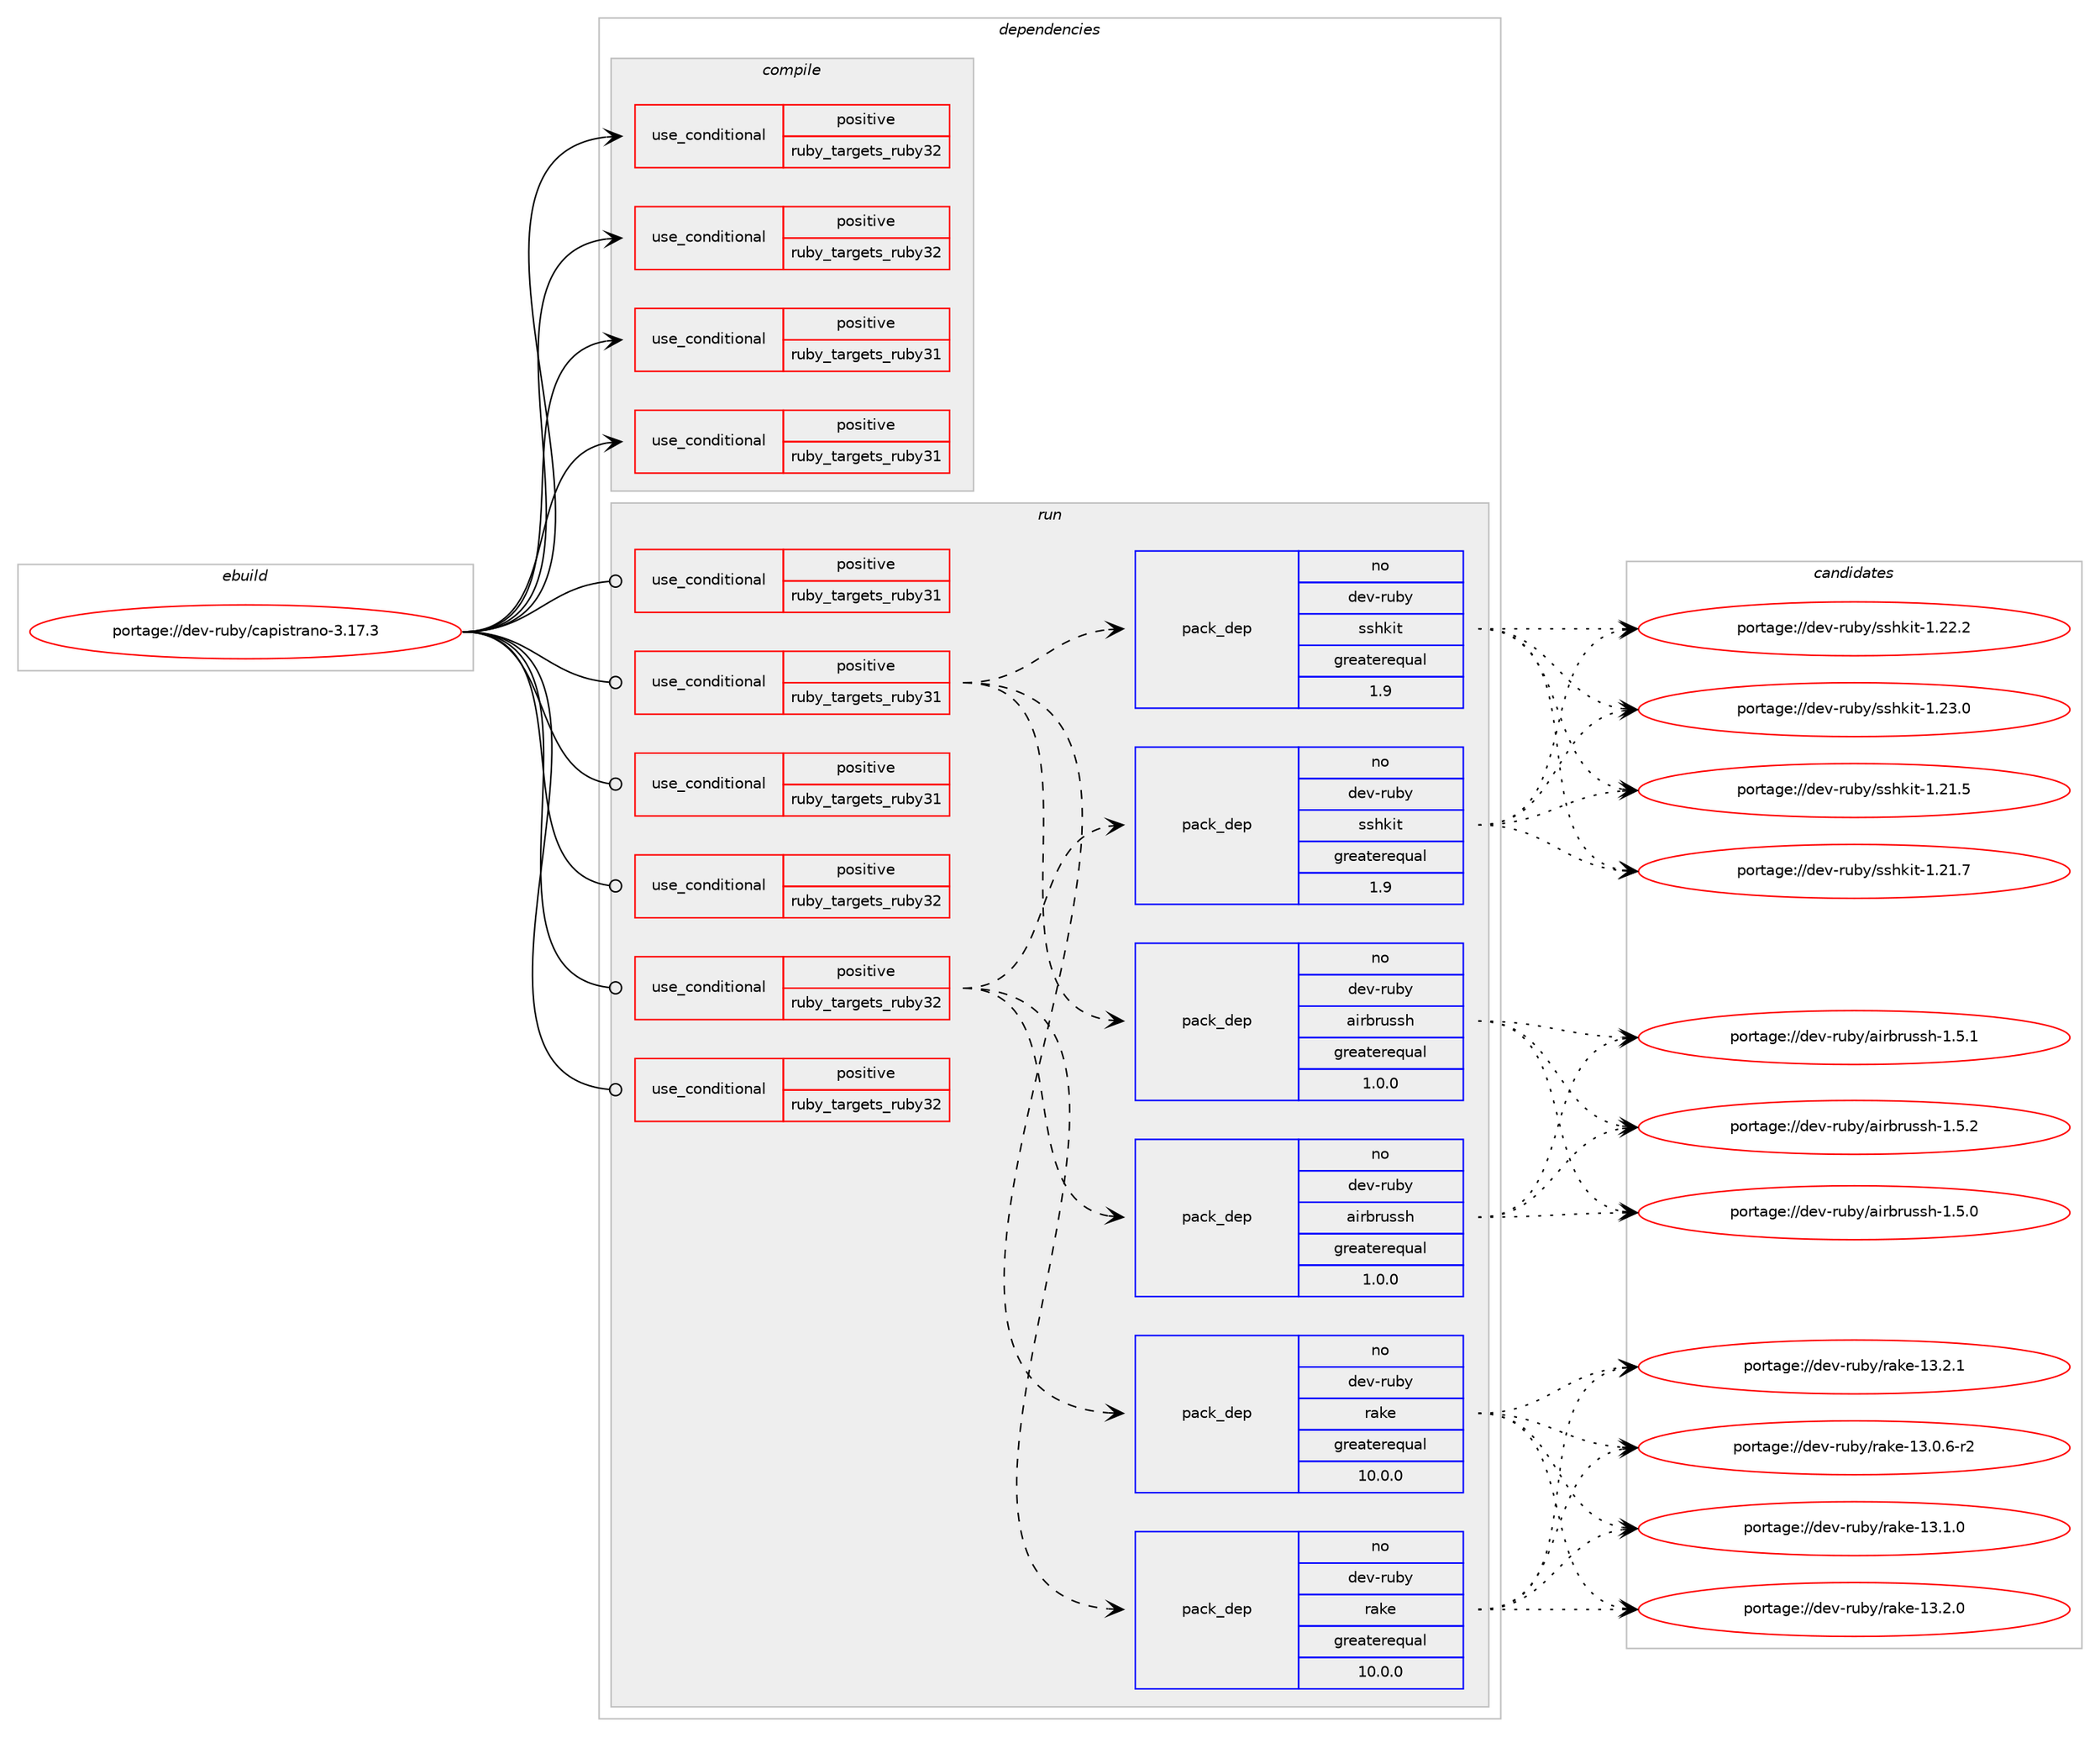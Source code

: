 digraph prolog {

# *************
# Graph options
# *************

newrank=true;
concentrate=true;
compound=true;
graph [rankdir=LR,fontname=Helvetica,fontsize=10,ranksep=1.5];#, ranksep=2.5, nodesep=0.2];
edge  [arrowhead=vee];
node  [fontname=Helvetica,fontsize=10];

# **********
# The ebuild
# **********

subgraph cluster_leftcol {
color=gray;
rank=same;
label=<<i>ebuild</i>>;
id [label="portage://dev-ruby/capistrano-3.17.3", color=red, width=4, href="../dev-ruby/capistrano-3.17.3.svg"];
}

# ****************
# The dependencies
# ****************

subgraph cluster_midcol {
color=gray;
label=<<i>dependencies</i>>;
subgraph cluster_compile {
fillcolor="#eeeeee";
style=filled;
label=<<i>compile</i>>;
subgraph cond44179 {
dependency91028 [label=<<TABLE BORDER="0" CELLBORDER="1" CELLSPACING="0" CELLPADDING="4"><TR><TD ROWSPAN="3" CELLPADDING="10">use_conditional</TD></TR><TR><TD>positive</TD></TR><TR><TD>ruby_targets_ruby31</TD></TR></TABLE>>, shape=none, color=red];
# *** BEGIN UNKNOWN DEPENDENCY TYPE (TODO) ***
# dependency91028 -> package_dependency(portage://dev-ruby/capistrano-3.17.3,install,no,dev-lang,ruby,none,[,,],[slot(3.1)],[])
# *** END UNKNOWN DEPENDENCY TYPE (TODO) ***

}
id:e -> dependency91028:w [weight=20,style="solid",arrowhead="vee"];
subgraph cond44180 {
dependency91029 [label=<<TABLE BORDER="0" CELLBORDER="1" CELLSPACING="0" CELLPADDING="4"><TR><TD ROWSPAN="3" CELLPADDING="10">use_conditional</TD></TR><TR><TD>positive</TD></TR><TR><TD>ruby_targets_ruby31</TD></TR></TABLE>>, shape=none, color=red];
# *** BEGIN UNKNOWN DEPENDENCY TYPE (TODO) ***
# dependency91029 -> package_dependency(portage://dev-ruby/capistrano-3.17.3,install,no,virtual,rubygems,none,[,,],[],[use(enable(ruby_targets_ruby31),negative)])
# *** END UNKNOWN DEPENDENCY TYPE (TODO) ***

}
id:e -> dependency91029:w [weight=20,style="solid",arrowhead="vee"];
subgraph cond44181 {
dependency91030 [label=<<TABLE BORDER="0" CELLBORDER="1" CELLSPACING="0" CELLPADDING="4"><TR><TD ROWSPAN="3" CELLPADDING="10">use_conditional</TD></TR><TR><TD>positive</TD></TR><TR><TD>ruby_targets_ruby32</TD></TR></TABLE>>, shape=none, color=red];
# *** BEGIN UNKNOWN DEPENDENCY TYPE (TODO) ***
# dependency91030 -> package_dependency(portage://dev-ruby/capistrano-3.17.3,install,no,dev-lang,ruby,none,[,,],[slot(3.2)],[])
# *** END UNKNOWN DEPENDENCY TYPE (TODO) ***

}
id:e -> dependency91030:w [weight=20,style="solid",arrowhead="vee"];
subgraph cond44182 {
dependency91031 [label=<<TABLE BORDER="0" CELLBORDER="1" CELLSPACING="0" CELLPADDING="4"><TR><TD ROWSPAN="3" CELLPADDING="10">use_conditional</TD></TR><TR><TD>positive</TD></TR><TR><TD>ruby_targets_ruby32</TD></TR></TABLE>>, shape=none, color=red];
# *** BEGIN UNKNOWN DEPENDENCY TYPE (TODO) ***
# dependency91031 -> package_dependency(portage://dev-ruby/capistrano-3.17.3,install,no,virtual,rubygems,none,[,,],[],[use(enable(ruby_targets_ruby32),negative)])
# *** END UNKNOWN DEPENDENCY TYPE (TODO) ***

}
id:e -> dependency91031:w [weight=20,style="solid",arrowhead="vee"];
}
subgraph cluster_compileandrun {
fillcolor="#eeeeee";
style=filled;
label=<<i>compile and run</i>>;
}
subgraph cluster_run {
fillcolor="#eeeeee";
style=filled;
label=<<i>run</i>>;
subgraph cond44183 {
dependency91032 [label=<<TABLE BORDER="0" CELLBORDER="1" CELLSPACING="0" CELLPADDING="4"><TR><TD ROWSPAN="3" CELLPADDING="10">use_conditional</TD></TR><TR><TD>positive</TD></TR><TR><TD>ruby_targets_ruby31</TD></TR></TABLE>>, shape=none, color=red];
# *** BEGIN UNKNOWN DEPENDENCY TYPE (TODO) ***
# dependency91032 -> package_dependency(portage://dev-ruby/capistrano-3.17.3,run,no,dev-lang,ruby,none,[,,],[slot(3.1)],[])
# *** END UNKNOWN DEPENDENCY TYPE (TODO) ***

}
id:e -> dependency91032:w [weight=20,style="solid",arrowhead="odot"];
subgraph cond44184 {
dependency91033 [label=<<TABLE BORDER="0" CELLBORDER="1" CELLSPACING="0" CELLPADDING="4"><TR><TD ROWSPAN="3" CELLPADDING="10">use_conditional</TD></TR><TR><TD>positive</TD></TR><TR><TD>ruby_targets_ruby31</TD></TR></TABLE>>, shape=none, color=red];
subgraph pack45589 {
dependency91034 [label=<<TABLE BORDER="0" CELLBORDER="1" CELLSPACING="0" CELLPADDING="4" WIDTH="220"><TR><TD ROWSPAN="6" CELLPADDING="30">pack_dep</TD></TR><TR><TD WIDTH="110">no</TD></TR><TR><TD>dev-ruby</TD></TR><TR><TD>airbrussh</TD></TR><TR><TD>greaterequal</TD></TR><TR><TD>1.0.0</TD></TR></TABLE>>, shape=none, color=blue];
}
dependency91033:e -> dependency91034:w [weight=20,style="dashed",arrowhead="vee"];
subgraph pack45590 {
dependency91035 [label=<<TABLE BORDER="0" CELLBORDER="1" CELLSPACING="0" CELLPADDING="4" WIDTH="220"><TR><TD ROWSPAN="6" CELLPADDING="30">pack_dep</TD></TR><TR><TD WIDTH="110">no</TD></TR><TR><TD>dev-ruby</TD></TR><TR><TD>sshkit</TD></TR><TR><TD>greaterequal</TD></TR><TR><TD>1.9</TD></TR></TABLE>>, shape=none, color=blue];
}
dependency91033:e -> dependency91035:w [weight=20,style="dashed",arrowhead="vee"];
subgraph pack45591 {
dependency91036 [label=<<TABLE BORDER="0" CELLBORDER="1" CELLSPACING="0" CELLPADDING="4" WIDTH="220"><TR><TD ROWSPAN="6" CELLPADDING="30">pack_dep</TD></TR><TR><TD WIDTH="110">no</TD></TR><TR><TD>dev-ruby</TD></TR><TR><TD>rake</TD></TR><TR><TD>greaterequal</TD></TR><TR><TD>10.0.0</TD></TR></TABLE>>, shape=none, color=blue];
}
dependency91033:e -> dependency91036:w [weight=20,style="dashed",arrowhead="vee"];
# *** BEGIN UNKNOWN DEPENDENCY TYPE (TODO) ***
# dependency91033 -> package_dependency(portage://dev-ruby/capistrano-3.17.3,run,no,dev-ruby,i18n,none,[,,],any_different_slot,[use(enable(ruby_targets_ruby31),negative)])
# *** END UNKNOWN DEPENDENCY TYPE (TODO) ***

}
id:e -> dependency91033:w [weight=20,style="solid",arrowhead="odot"];
subgraph cond44185 {
dependency91037 [label=<<TABLE BORDER="0" CELLBORDER="1" CELLSPACING="0" CELLPADDING="4"><TR><TD ROWSPAN="3" CELLPADDING="10">use_conditional</TD></TR><TR><TD>positive</TD></TR><TR><TD>ruby_targets_ruby31</TD></TR></TABLE>>, shape=none, color=red];
# *** BEGIN UNKNOWN DEPENDENCY TYPE (TODO) ***
# dependency91037 -> package_dependency(portage://dev-ruby/capistrano-3.17.3,run,no,virtual,rubygems,none,[,,],[],[use(enable(ruby_targets_ruby31),negative)])
# *** END UNKNOWN DEPENDENCY TYPE (TODO) ***

}
id:e -> dependency91037:w [weight=20,style="solid",arrowhead="odot"];
subgraph cond44186 {
dependency91038 [label=<<TABLE BORDER="0" CELLBORDER="1" CELLSPACING="0" CELLPADDING="4"><TR><TD ROWSPAN="3" CELLPADDING="10">use_conditional</TD></TR><TR><TD>positive</TD></TR><TR><TD>ruby_targets_ruby32</TD></TR></TABLE>>, shape=none, color=red];
# *** BEGIN UNKNOWN DEPENDENCY TYPE (TODO) ***
# dependency91038 -> package_dependency(portage://dev-ruby/capistrano-3.17.3,run,no,dev-lang,ruby,none,[,,],[slot(3.2)],[])
# *** END UNKNOWN DEPENDENCY TYPE (TODO) ***

}
id:e -> dependency91038:w [weight=20,style="solid",arrowhead="odot"];
subgraph cond44187 {
dependency91039 [label=<<TABLE BORDER="0" CELLBORDER="1" CELLSPACING="0" CELLPADDING="4"><TR><TD ROWSPAN="3" CELLPADDING="10">use_conditional</TD></TR><TR><TD>positive</TD></TR><TR><TD>ruby_targets_ruby32</TD></TR></TABLE>>, shape=none, color=red];
subgraph pack45592 {
dependency91040 [label=<<TABLE BORDER="0" CELLBORDER="1" CELLSPACING="0" CELLPADDING="4" WIDTH="220"><TR><TD ROWSPAN="6" CELLPADDING="30">pack_dep</TD></TR><TR><TD WIDTH="110">no</TD></TR><TR><TD>dev-ruby</TD></TR><TR><TD>airbrussh</TD></TR><TR><TD>greaterequal</TD></TR><TR><TD>1.0.0</TD></TR></TABLE>>, shape=none, color=blue];
}
dependency91039:e -> dependency91040:w [weight=20,style="dashed",arrowhead="vee"];
subgraph pack45593 {
dependency91041 [label=<<TABLE BORDER="0" CELLBORDER="1" CELLSPACING="0" CELLPADDING="4" WIDTH="220"><TR><TD ROWSPAN="6" CELLPADDING="30">pack_dep</TD></TR><TR><TD WIDTH="110">no</TD></TR><TR><TD>dev-ruby</TD></TR><TR><TD>sshkit</TD></TR><TR><TD>greaterequal</TD></TR><TR><TD>1.9</TD></TR></TABLE>>, shape=none, color=blue];
}
dependency91039:e -> dependency91041:w [weight=20,style="dashed",arrowhead="vee"];
subgraph pack45594 {
dependency91042 [label=<<TABLE BORDER="0" CELLBORDER="1" CELLSPACING="0" CELLPADDING="4" WIDTH="220"><TR><TD ROWSPAN="6" CELLPADDING="30">pack_dep</TD></TR><TR><TD WIDTH="110">no</TD></TR><TR><TD>dev-ruby</TD></TR><TR><TD>rake</TD></TR><TR><TD>greaterequal</TD></TR><TR><TD>10.0.0</TD></TR></TABLE>>, shape=none, color=blue];
}
dependency91039:e -> dependency91042:w [weight=20,style="dashed",arrowhead="vee"];
# *** BEGIN UNKNOWN DEPENDENCY TYPE (TODO) ***
# dependency91039 -> package_dependency(portage://dev-ruby/capistrano-3.17.3,run,no,dev-ruby,i18n,none,[,,],any_different_slot,[use(enable(ruby_targets_ruby32),negative)])
# *** END UNKNOWN DEPENDENCY TYPE (TODO) ***

}
id:e -> dependency91039:w [weight=20,style="solid",arrowhead="odot"];
subgraph cond44188 {
dependency91043 [label=<<TABLE BORDER="0" CELLBORDER="1" CELLSPACING="0" CELLPADDING="4"><TR><TD ROWSPAN="3" CELLPADDING="10">use_conditional</TD></TR><TR><TD>positive</TD></TR><TR><TD>ruby_targets_ruby32</TD></TR></TABLE>>, shape=none, color=red];
# *** BEGIN UNKNOWN DEPENDENCY TYPE (TODO) ***
# dependency91043 -> package_dependency(portage://dev-ruby/capistrano-3.17.3,run,no,virtual,rubygems,none,[,,],[],[use(enable(ruby_targets_ruby32),negative)])
# *** END UNKNOWN DEPENDENCY TYPE (TODO) ***

}
id:e -> dependency91043:w [weight=20,style="solid",arrowhead="odot"];
}
}

# **************
# The candidates
# **************

subgraph cluster_choices {
rank=same;
color=gray;
label=<<i>candidates</i>>;

subgraph choice45589 {
color=black;
nodesep=1;
choice1001011184511411798121479710511498114117115115104454946534648 [label="portage://dev-ruby/airbrussh-1.5.0", color=red, width=4,href="../dev-ruby/airbrussh-1.5.0.svg"];
choice1001011184511411798121479710511498114117115115104454946534649 [label="portage://dev-ruby/airbrussh-1.5.1", color=red, width=4,href="../dev-ruby/airbrussh-1.5.1.svg"];
choice1001011184511411798121479710511498114117115115104454946534650 [label="portage://dev-ruby/airbrussh-1.5.2", color=red, width=4,href="../dev-ruby/airbrussh-1.5.2.svg"];
dependency91034:e -> choice1001011184511411798121479710511498114117115115104454946534648:w [style=dotted,weight="100"];
dependency91034:e -> choice1001011184511411798121479710511498114117115115104454946534649:w [style=dotted,weight="100"];
dependency91034:e -> choice1001011184511411798121479710511498114117115115104454946534650:w [style=dotted,weight="100"];
}
subgraph choice45590 {
color=black;
nodesep=1;
choice10010111845114117981214711511510410710511645494650494653 [label="portage://dev-ruby/sshkit-1.21.5", color=red, width=4,href="../dev-ruby/sshkit-1.21.5.svg"];
choice10010111845114117981214711511510410710511645494650494655 [label="portage://dev-ruby/sshkit-1.21.7", color=red, width=4,href="../dev-ruby/sshkit-1.21.7.svg"];
choice10010111845114117981214711511510410710511645494650504650 [label="portage://dev-ruby/sshkit-1.22.2", color=red, width=4,href="../dev-ruby/sshkit-1.22.2.svg"];
choice10010111845114117981214711511510410710511645494650514648 [label="portage://dev-ruby/sshkit-1.23.0", color=red, width=4,href="../dev-ruby/sshkit-1.23.0.svg"];
dependency91035:e -> choice10010111845114117981214711511510410710511645494650494653:w [style=dotted,weight="100"];
dependency91035:e -> choice10010111845114117981214711511510410710511645494650494655:w [style=dotted,weight="100"];
dependency91035:e -> choice10010111845114117981214711511510410710511645494650504650:w [style=dotted,weight="100"];
dependency91035:e -> choice10010111845114117981214711511510410710511645494650514648:w [style=dotted,weight="100"];
}
subgraph choice45591 {
color=black;
nodesep=1;
choice10010111845114117981214711497107101454951464846544511450 [label="portage://dev-ruby/rake-13.0.6-r2", color=red, width=4,href="../dev-ruby/rake-13.0.6-r2.svg"];
choice1001011184511411798121471149710710145495146494648 [label="portage://dev-ruby/rake-13.1.0", color=red, width=4,href="../dev-ruby/rake-13.1.0.svg"];
choice1001011184511411798121471149710710145495146504648 [label="portage://dev-ruby/rake-13.2.0", color=red, width=4,href="../dev-ruby/rake-13.2.0.svg"];
choice1001011184511411798121471149710710145495146504649 [label="portage://dev-ruby/rake-13.2.1", color=red, width=4,href="../dev-ruby/rake-13.2.1.svg"];
dependency91036:e -> choice10010111845114117981214711497107101454951464846544511450:w [style=dotted,weight="100"];
dependency91036:e -> choice1001011184511411798121471149710710145495146494648:w [style=dotted,weight="100"];
dependency91036:e -> choice1001011184511411798121471149710710145495146504648:w [style=dotted,weight="100"];
dependency91036:e -> choice1001011184511411798121471149710710145495146504649:w [style=dotted,weight="100"];
}
subgraph choice45592 {
color=black;
nodesep=1;
choice1001011184511411798121479710511498114117115115104454946534648 [label="portage://dev-ruby/airbrussh-1.5.0", color=red, width=4,href="../dev-ruby/airbrussh-1.5.0.svg"];
choice1001011184511411798121479710511498114117115115104454946534649 [label="portage://dev-ruby/airbrussh-1.5.1", color=red, width=4,href="../dev-ruby/airbrussh-1.5.1.svg"];
choice1001011184511411798121479710511498114117115115104454946534650 [label="portage://dev-ruby/airbrussh-1.5.2", color=red, width=4,href="../dev-ruby/airbrussh-1.5.2.svg"];
dependency91040:e -> choice1001011184511411798121479710511498114117115115104454946534648:w [style=dotted,weight="100"];
dependency91040:e -> choice1001011184511411798121479710511498114117115115104454946534649:w [style=dotted,weight="100"];
dependency91040:e -> choice1001011184511411798121479710511498114117115115104454946534650:w [style=dotted,weight="100"];
}
subgraph choice45593 {
color=black;
nodesep=1;
choice10010111845114117981214711511510410710511645494650494653 [label="portage://dev-ruby/sshkit-1.21.5", color=red, width=4,href="../dev-ruby/sshkit-1.21.5.svg"];
choice10010111845114117981214711511510410710511645494650494655 [label="portage://dev-ruby/sshkit-1.21.7", color=red, width=4,href="../dev-ruby/sshkit-1.21.7.svg"];
choice10010111845114117981214711511510410710511645494650504650 [label="portage://dev-ruby/sshkit-1.22.2", color=red, width=4,href="../dev-ruby/sshkit-1.22.2.svg"];
choice10010111845114117981214711511510410710511645494650514648 [label="portage://dev-ruby/sshkit-1.23.0", color=red, width=4,href="../dev-ruby/sshkit-1.23.0.svg"];
dependency91041:e -> choice10010111845114117981214711511510410710511645494650494653:w [style=dotted,weight="100"];
dependency91041:e -> choice10010111845114117981214711511510410710511645494650494655:w [style=dotted,weight="100"];
dependency91041:e -> choice10010111845114117981214711511510410710511645494650504650:w [style=dotted,weight="100"];
dependency91041:e -> choice10010111845114117981214711511510410710511645494650514648:w [style=dotted,weight="100"];
}
subgraph choice45594 {
color=black;
nodesep=1;
choice10010111845114117981214711497107101454951464846544511450 [label="portage://dev-ruby/rake-13.0.6-r2", color=red, width=4,href="../dev-ruby/rake-13.0.6-r2.svg"];
choice1001011184511411798121471149710710145495146494648 [label="portage://dev-ruby/rake-13.1.0", color=red, width=4,href="../dev-ruby/rake-13.1.0.svg"];
choice1001011184511411798121471149710710145495146504648 [label="portage://dev-ruby/rake-13.2.0", color=red, width=4,href="../dev-ruby/rake-13.2.0.svg"];
choice1001011184511411798121471149710710145495146504649 [label="portage://dev-ruby/rake-13.2.1", color=red, width=4,href="../dev-ruby/rake-13.2.1.svg"];
dependency91042:e -> choice10010111845114117981214711497107101454951464846544511450:w [style=dotted,weight="100"];
dependency91042:e -> choice1001011184511411798121471149710710145495146494648:w [style=dotted,weight="100"];
dependency91042:e -> choice1001011184511411798121471149710710145495146504648:w [style=dotted,weight="100"];
dependency91042:e -> choice1001011184511411798121471149710710145495146504649:w [style=dotted,weight="100"];
}
}

}
